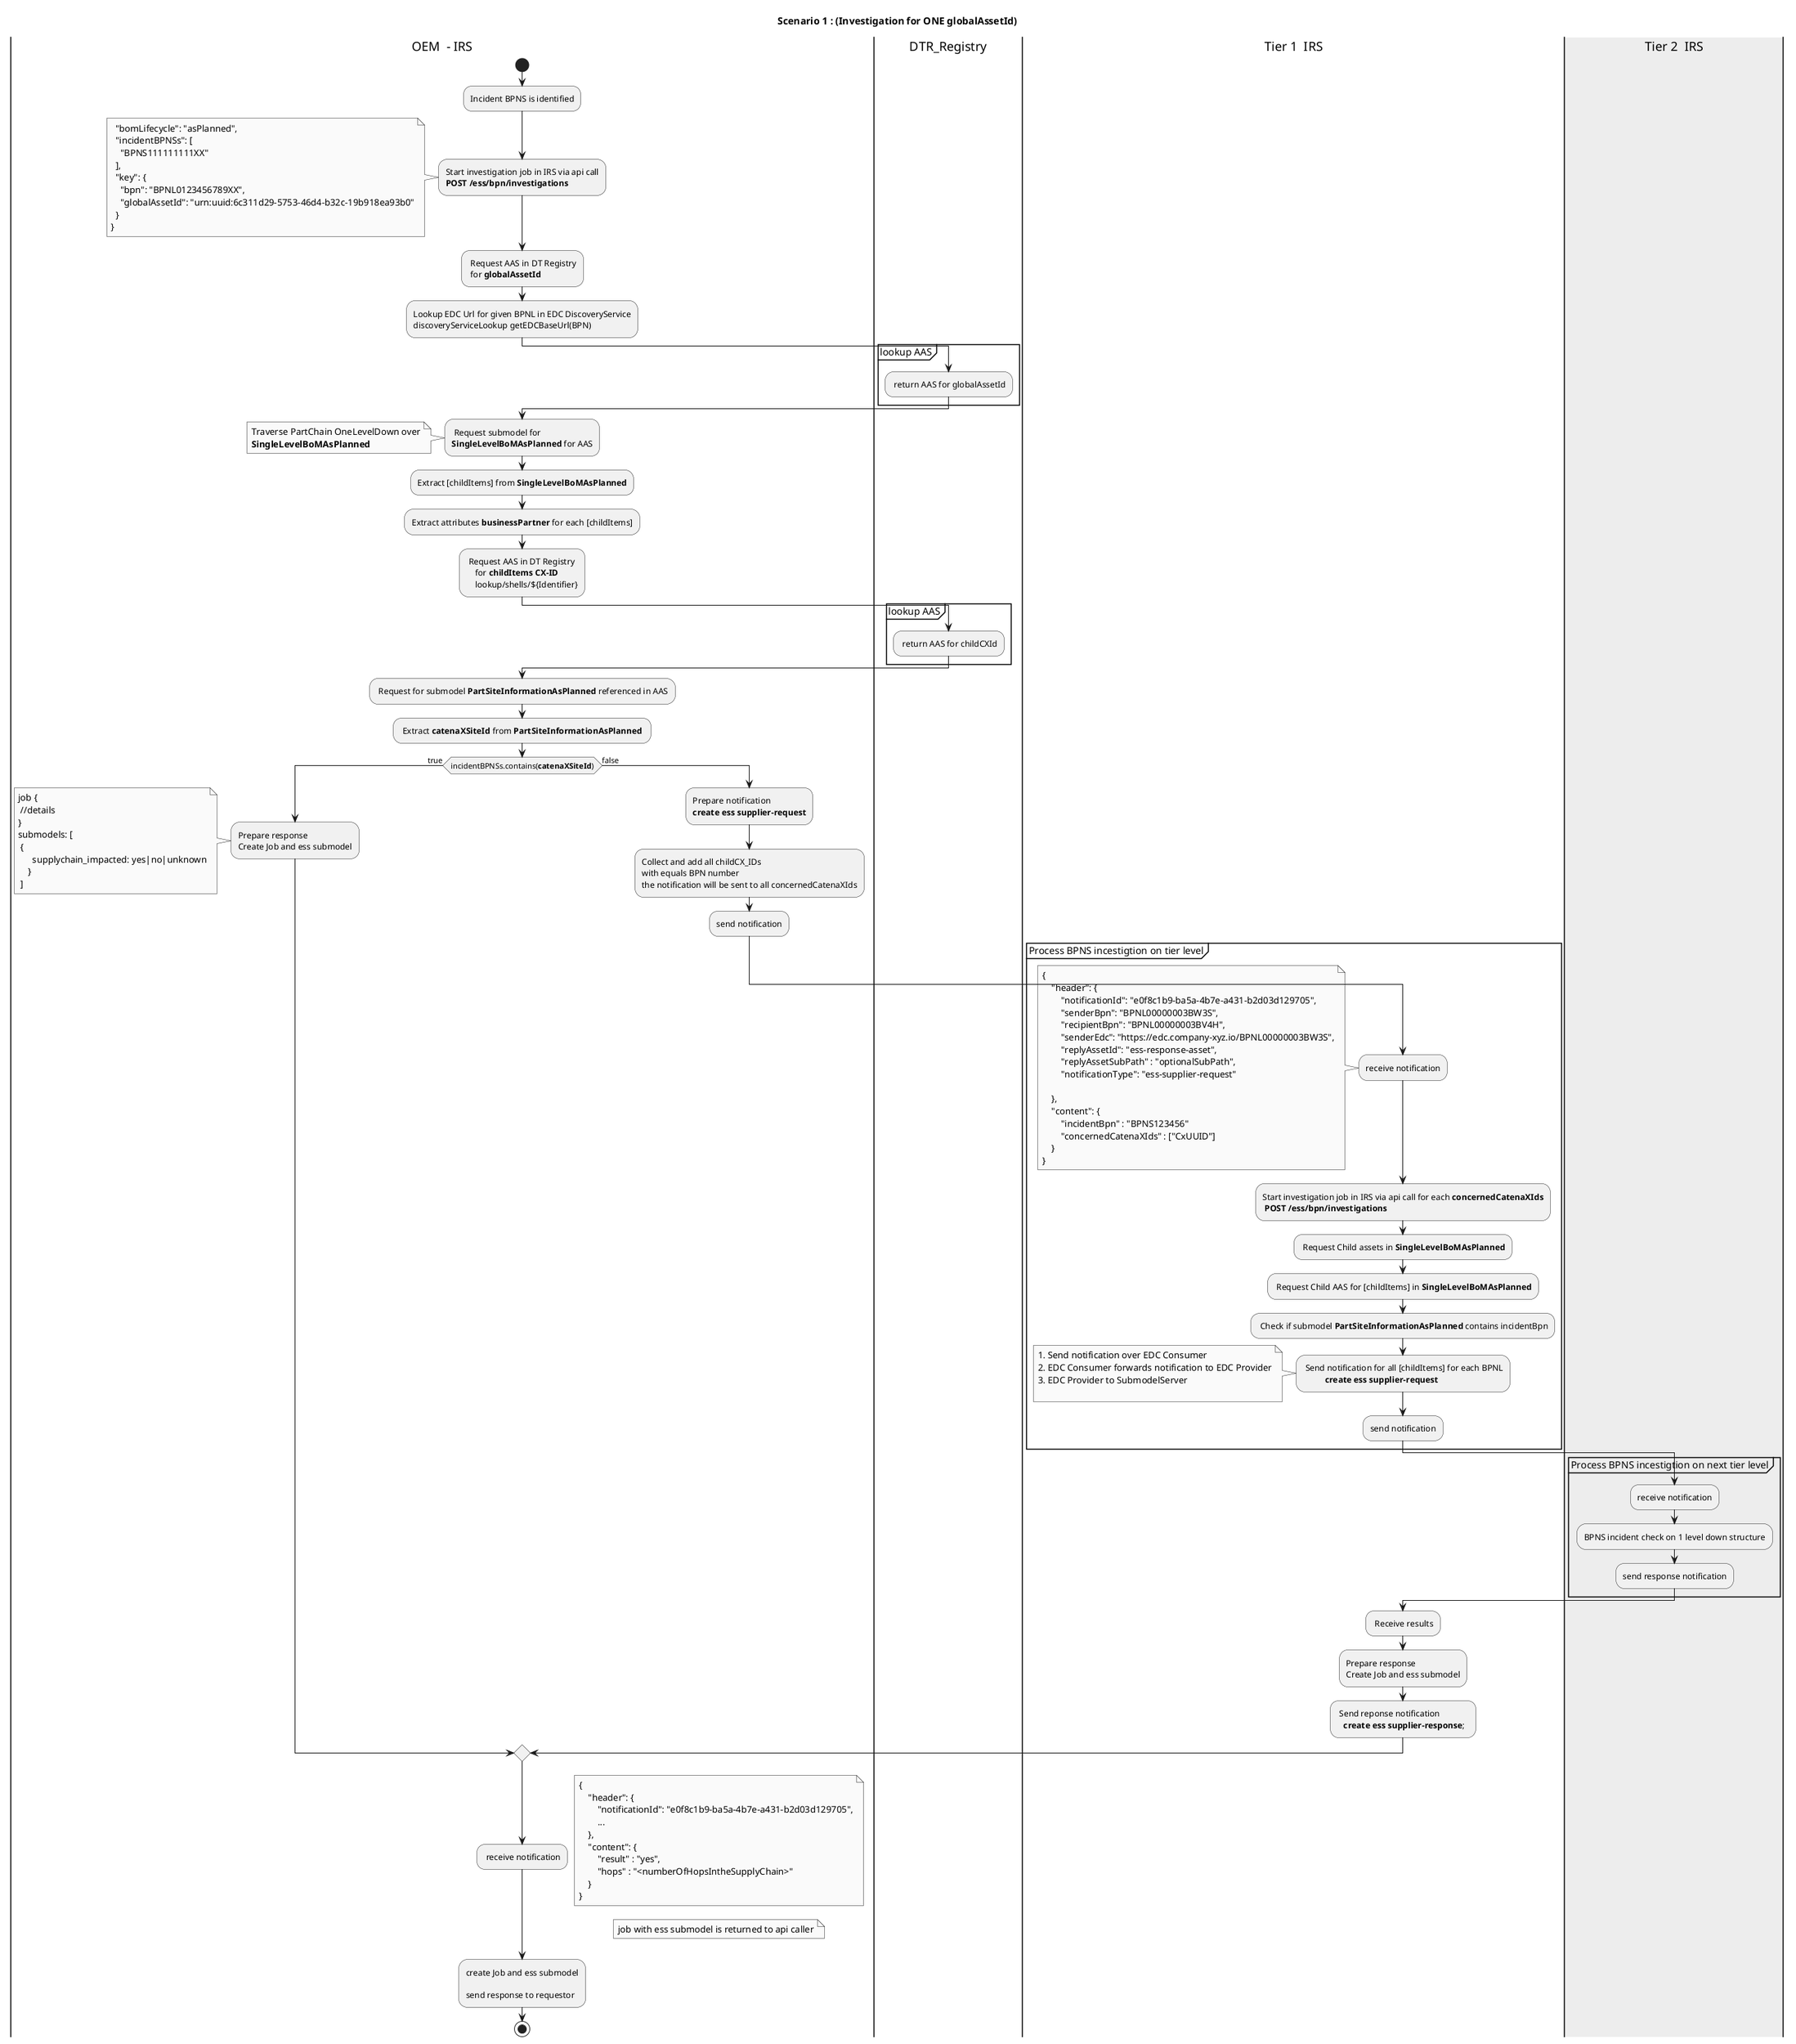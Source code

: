 @startuml
skinparam monochrome true
skinparam shadowing false
skinparam defaultFontName "Architects daughter"
title "Scenario 1 : (Investigation for ONE globalAssetId)"


| OEM  - IRS |
start
:Incident BPNS is identified;
:Start investigation job in IRS via api call
**POST /ess/bpn/investigations**;
note left
  "bomLifecycle": "asPlanned",
  "incidentBPNSs": [
    "BPNS111111111XX"
  ],
  "key": {
    "bpn": "BPNL0123456789XX",
    "globalAssetId": "urn:uuid:6c311d29-5753-46d4-b32c-19b918ea93b0"
  }
}
end note
: Request AAS in DT Registry
 for **globalAssetId**;
    :Lookup EDC Url for given BPNL in EDC DiscoveryService
    discoveryServiceLookup getEDCBaseUrl(BPN);

|DTR_Registry|
    partition "lookup AAS" {
        : return AAS for globalAssetId;
    }

| OEM  - IRS |
: Request submodel for
**SingleLevelBoMAsPlanned** for AAS;
note left
        Traverse PartChain OneLevelDown over
        **SingleLevelBoMAsPlanned**
end note
    :Extract [childItems] from **SingleLevelBoMAsPlanned**;
    :Extract attributes **businessPartner** for each [childItems];
    : Request AAS in DT Registry
        for **childItems CX-ID**
        lookup/shells/${Identifier};
|DTR_Registry|
    partition "lookup AAS" {
        : return AAS for childCXId;
    }

| OEM  - IRS |
    : Request for submodel **PartSiteInformationAsPlanned** referenced in AAS;
    : Extract **catenaXSiteId** from **PartSiteInformationAsPlanned** ;

    if(incidentBPNSs.contains(**catenaXSiteId**))  then (true)
        :Prepare response
        Create Job and ess submodel;
        note left
            job {
             //details
            }
            submodels: [
             {
                  supplychain_impacted: yes|no|unknown
                }
             ]
        end note


    else (false)
        :Prepare notification
        **create ess supplier-request**;
        :Collect and add all childCX_IDs
        with equals BPN number
        the notification will be sent to all concernedCatenaXIds;
        :send notification;

| Tier 1  IRS |
         partition "Process BPNS incestigtion on tier level" {
            :receive notification;
            note left
                {
                    "header": {
                        "notificationId": "e0f8c1b9-ba5a-4b7e-a431-b2d03d129705",
                        "senderBpn": "BPNL00000003BW3S",
                        "recipientBpn": "BPNL00000003BV4H",
                        "senderEdc": "https://edc.company-xyz.io/BPNL00000003BW3S",
                        "replyAssetId": "ess-response-asset",
                        "replyAssetSubPath" : "optionalSubPath",
                        "notificationType": "ess-supplier-request"

                    },
                    "content": {
                        "incidentBpn" : "BPNS123456"
                        "concernedCatenaXIds" : ["CxUUID"]
                    }
                }
             end note
            :Start investigation job in IRS via api call for each **concernedCatenaXIds**
             **POST /ess/bpn/investigations**;

            : Request Child assets in **SingleLevelBoMAsPlanned**;
            : Request Child AAS for [childItems] in **SingleLevelBoMAsPlanned**;
            : Check if submodel **PartSiteInformationAsPlanned** contains incidentBpn;
            : Send notification for all [childItems] for each BPNL
                      **create ess supplier-request**;
                note left
                 1. Send notification over EDC Consumer
                 2. EDC Consumer forwards notification to EDC Provider
                 3. EDC Provider to SubmodelServer

                end note

            :send notification;
         }
|#AntiqueWhite| Tier 2  IRS |
         partition "Process BPNS incestigtion on next tier level" {
            :receive notification;
            :BPNS incident check on 1 level down structure;
            :send response notification;
        }
| Tier 1  IRS |
        : Receive results;

        :Prepare response
        Create Job and ess submodel;

         : Send reponse notification
            **create ess supplier-response**;  ;
    endif;

| OEM  - IRS |
    : receive notification;
 note right
        {
            "header": {
                "notificationId": "e0f8c1b9-ba5a-4b7e-a431-b2d03d129705",
                ...
            },
            "content": {
                "result" : "yes",
                "hops" : "<numberOfHopsIntheSupplyChain>"
            }
        }
    end note
note right
    job with ess submodel is returned to api caller
end note
:create Job and ess submodel

send response to requestor;

stop

@enduml